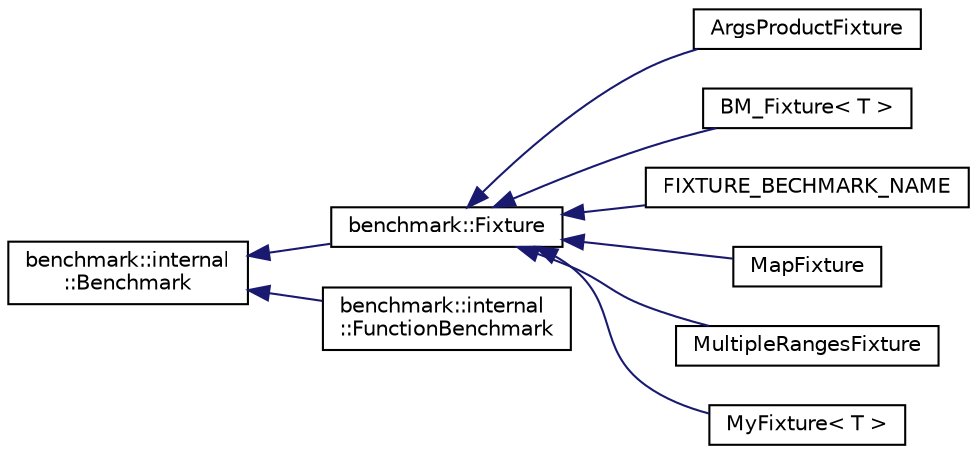 digraph "Graphical Class Hierarchy"
{
 // LATEX_PDF_SIZE
  edge [fontname="Helvetica",fontsize="10",labelfontname="Helvetica",labelfontsize="10"];
  node [fontname="Helvetica",fontsize="10",shape=record];
  rankdir="LR";
  Node0 [label="benchmark::internal\l::Benchmark",height=0.2,width=0.4,color="black", fillcolor="white", style="filled",URL="$classbenchmark_1_1internal_1_1Benchmark.html",tooltip=" "];
  Node0 -> Node1 [dir="back",color="midnightblue",fontsize="10",style="solid",fontname="Helvetica"];
  Node1 [label="benchmark::Fixture",height=0.2,width=0.4,color="black", fillcolor="white", style="filled",URL="$classbenchmark_1_1Fixture.html",tooltip=" "];
  Node1 -> Node2 [dir="back",color="midnightblue",fontsize="10",style="solid",fontname="Helvetica"];
  Node2 [label="ArgsProductFixture",height=0.2,width=0.4,color="black", fillcolor="white", style="filled",URL="$classArgsProductFixture.html",tooltip=" "];
  Node1 -> Node3 [dir="back",color="midnightblue",fontsize="10",style="solid",fontname="Helvetica"];
  Node3 [label="BM_Fixture\< T \>",height=0.2,width=0.4,color="black", fillcolor="white", style="filled",URL="$structBM__Fixture.html",tooltip=" "];
  Node1 -> Node4 [dir="back",color="midnightblue",fontsize="10",style="solid",fontname="Helvetica"];
  Node4 [label="FIXTURE_BECHMARK_NAME",height=0.2,width=0.4,color="black", fillcolor="white", style="filled",URL="$classFIXTURE__BECHMARK__NAME.html",tooltip=" "];
  Node1 -> Node5 [dir="back",color="midnightblue",fontsize="10",style="solid",fontname="Helvetica"];
  Node5 [label="MapFixture",height=0.2,width=0.4,color="black", fillcolor="white", style="filled",URL="$classMapFixture.html",tooltip=" "];
  Node1 -> Node6 [dir="back",color="midnightblue",fontsize="10",style="solid",fontname="Helvetica"];
  Node6 [label="MultipleRangesFixture",height=0.2,width=0.4,color="black", fillcolor="white", style="filled",URL="$classMultipleRangesFixture.html",tooltip=" "];
  Node1 -> Node7 [dir="back",color="midnightblue",fontsize="10",style="solid",fontname="Helvetica"];
  Node7 [label="MyFixture\< T \>",height=0.2,width=0.4,color="black", fillcolor="white", style="filled",URL="$classMyFixture.html",tooltip=" "];
  Node0 -> Node8 [dir="back",color="midnightblue",fontsize="10",style="solid",fontname="Helvetica"];
  Node8 [label="benchmark::internal\l::FunctionBenchmark",height=0.2,width=0.4,color="black", fillcolor="white", style="filled",URL="$classbenchmark_1_1internal_1_1FunctionBenchmark.html",tooltip=" "];
}
